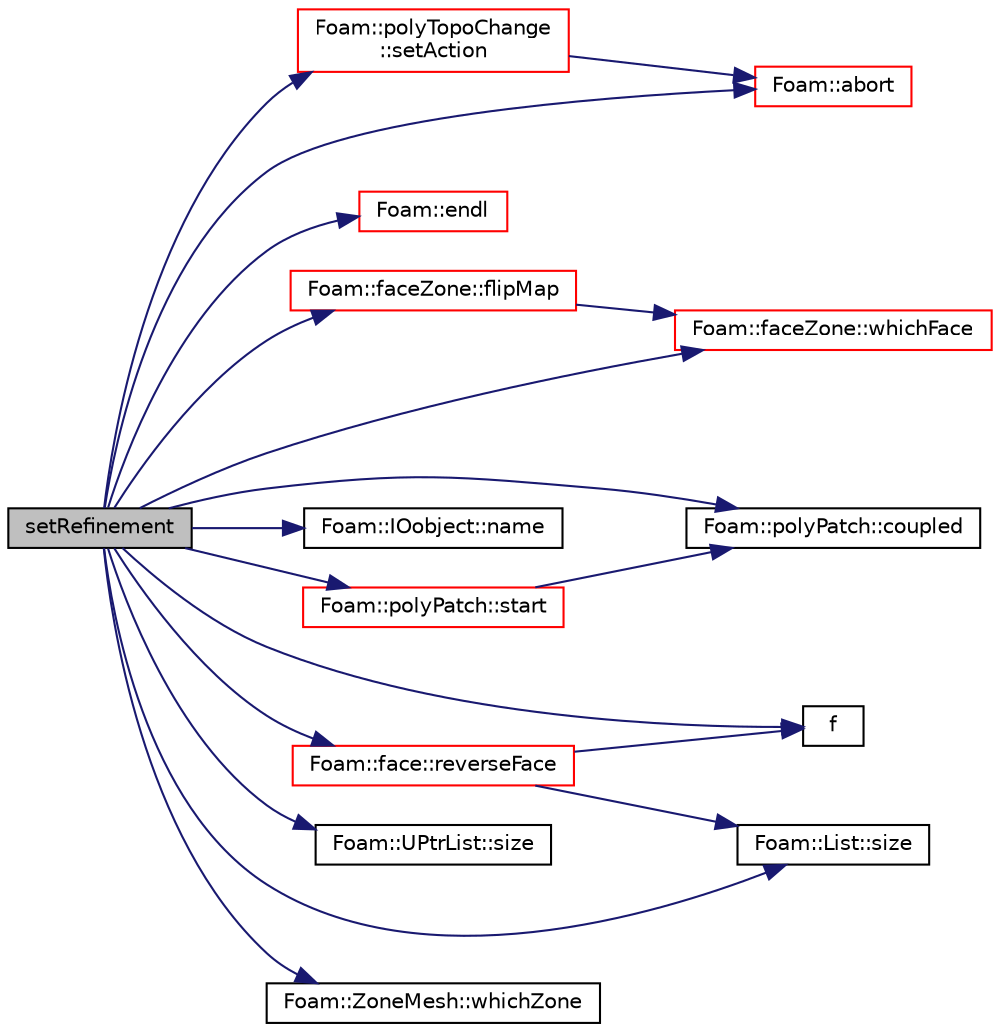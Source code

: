 digraph "setRefinement"
{
  bgcolor="transparent";
  edge [fontname="Helvetica",fontsize="10",labelfontname="Helvetica",labelfontsize="10"];
  node [fontname="Helvetica",fontsize="10",shape=record];
  rankdir="LR";
  Node1008 [label="setRefinement",height=0.2,width=0.4,color="black", fillcolor="grey75", style="filled", fontcolor="black"];
  Node1008 -> Node1009 [color="midnightblue",fontsize="10",style="solid",fontname="Helvetica"];
  Node1009 [label="Foam::abort",height=0.2,width=0.4,color="red",URL="$a21851.html#a447107a607d03e417307c203fa5fb44b"];
  Node1008 -> Node1054 [color="midnightblue",fontsize="10",style="solid",fontname="Helvetica"];
  Node1054 [label="Foam::polyPatch::coupled",height=0.2,width=0.4,color="black",URL="$a28633.html#a39c01db0e66d00fe0621a0c7e5fc4ead",tooltip="Return true if this patch is geometrically coupled (i.e. faces and. "];
  Node1008 -> Node1016 [color="midnightblue",fontsize="10",style="solid",fontname="Helvetica"];
  Node1016 [label="Foam::endl",height=0.2,width=0.4,color="red",URL="$a21851.html#a2db8fe02a0d3909e9351bb4275b23ce4",tooltip="Add newline and flush stream. "];
  Node1008 -> Node1055 [color="midnightblue",fontsize="10",style="solid",fontname="Helvetica"];
  Node1055 [label="f",height=0.2,width=0.4,color="black",URL="$a18335.html#a888be93833ac7a23170555c69c690288"];
  Node1008 -> Node1056 [color="midnightblue",fontsize="10",style="solid",fontname="Helvetica"];
  Node1056 [label="Foam::faceZone::flipMap",height=0.2,width=0.4,color="red",URL="$a28665.html#a03ecd61e4e943657de29efcacd488b19",tooltip="Return face flip map. "];
  Node1056 -> Node1412 [color="midnightblue",fontsize="10",style="solid",fontname="Helvetica"];
  Node1412 [label="Foam::faceZone::whichFace",height=0.2,width=0.4,color="red",URL="$a28665.html#a2a776b244e1eea320ab33cc0a21cf56a",tooltip="Helper function to re-direct to zone::localID(...) "];
  Node1008 -> Node1066 [color="midnightblue",fontsize="10",style="solid",fontname="Helvetica"];
  Node1066 [label="Foam::IOobject::name",height=0.2,width=0.4,color="black",URL="$a27249.html#acc80e00a8ac919288fb55bd14cc88bf6",tooltip="Return name. "];
  Node1008 -> Node1418 [color="midnightblue",fontsize="10",style="solid",fontname="Helvetica"];
  Node1418 [label="Foam::face::reverseFace",height=0.2,width=0.4,color="red",URL="$a28369.html#ab5c32a8cb05d22c7e1e6f104362cbdc2",tooltip="Return face with reverse direction. "];
  Node1418 -> Node1055 [color="midnightblue",fontsize="10",style="solid",fontname="Helvetica"];
  Node1418 -> Node1072 [color="midnightblue",fontsize="10",style="solid",fontname="Helvetica"];
  Node1072 [label="Foam::List::size",height=0.2,width=0.4,color="black",URL="$a26833.html#a8a5f6fa29bd4b500caf186f60245b384",tooltip="Override size to be inconsistent with allocated storage. "];
  Node1008 -> Node1422 [color="midnightblue",fontsize="10",style="solid",fontname="Helvetica"];
  Node1422 [label="Foam::polyTopoChange\l::setAction",height=0.2,width=0.4,color="red",URL="$a22449.html#a40a23962b792d24f4cb999f5b55aece2",tooltip="For compatibility with polyTopoChange: set topological action. "];
  Node1422 -> Node1009 [color="midnightblue",fontsize="10",style="solid",fontname="Helvetica"];
  Node1008 -> Node1072 [color="midnightblue",fontsize="10",style="solid",fontname="Helvetica"];
  Node1008 -> Node1117 [color="midnightblue",fontsize="10",style="solid",fontname="Helvetica"];
  Node1117 [label="Foam::UPtrList::size",height=0.2,width=0.4,color="black",URL="$a27101.html#a47b3bf30da1eb3ab8076b5fbe00e0494",tooltip="Return the number of elements in the UPtrList. "];
  Node1008 -> Node1085 [color="midnightblue",fontsize="10",style="solid",fontname="Helvetica"];
  Node1085 [label="Foam::polyPatch::start",height=0.2,width=0.4,color="red",URL="$a28633.html#a6bfd3e3abb11e98bdb4b98671cec1234",tooltip="Return start label of this patch in the polyMesh face list. "];
  Node1085 -> Node1054 [color="midnightblue",fontsize="10",style="solid",fontname="Helvetica"];
  Node1008 -> Node1412 [color="midnightblue",fontsize="10",style="solid",fontname="Helvetica"];
  Node1008 -> Node1498 [color="midnightblue",fontsize="10",style="solid",fontname="Helvetica"];
  Node1498 [label="Foam::ZoneMesh::whichZone",height=0.2,width=0.4,color="black",URL="$a28677.html#ad9948c6afa6162ff01554f71ff676aa2",tooltip="Given a global object index, return the zone it is in. "];
}
